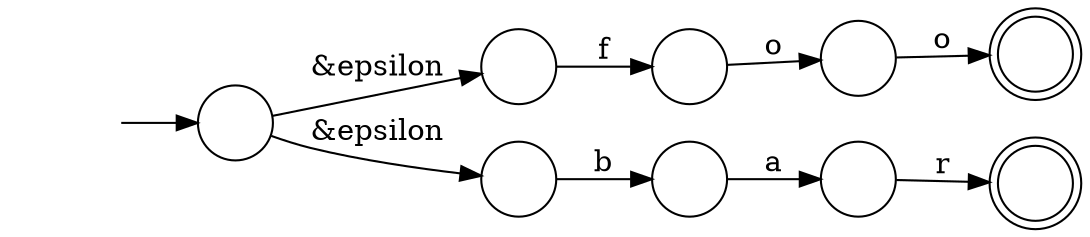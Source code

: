 digraph Automaton {
rankdir = LR;
initial [shape=plaintext,label=""];
initial -> 0
0 [shape=circle,label=""];
0 -> 1 [label="&epsilon"]
0 -> 5 [label="&epsilon"]
1 [shape=circle,label=""];
1 -> 2 [label="f"]
2 [shape=circle,label=""];
2 -> 3 [label="o"]
3 [shape=circle,label=""];
3 -> 4 [label="o"]
4 [shape=doublecircle,label=""];
5 [shape=circle,label=""];
5 -> 6 [label="b"]
6 [shape=circle,label=""];
6 -> 7 [label="a"]
7 [shape=circle,label=""];
7 -> 8 [label="r"]
8 [shape=doublecircle,label=""];
}
